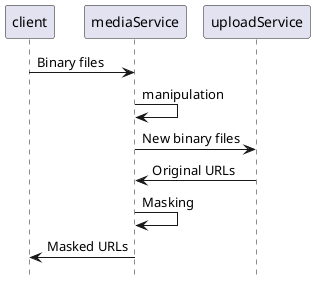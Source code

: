 @startuml create media
hide footbox


participant client
participant mediaService
participant uploadService


client -> mediaService: Binary files
mediaService -> mediaService: manipulation 
mediaService -> uploadService: New binary files
uploadService -> mediaService: Original URLs
mediaService -> mediaService: Masking
mediaService -> client: Masked URLs
@enduml

' Check when to send the success response in case of Binary files exist